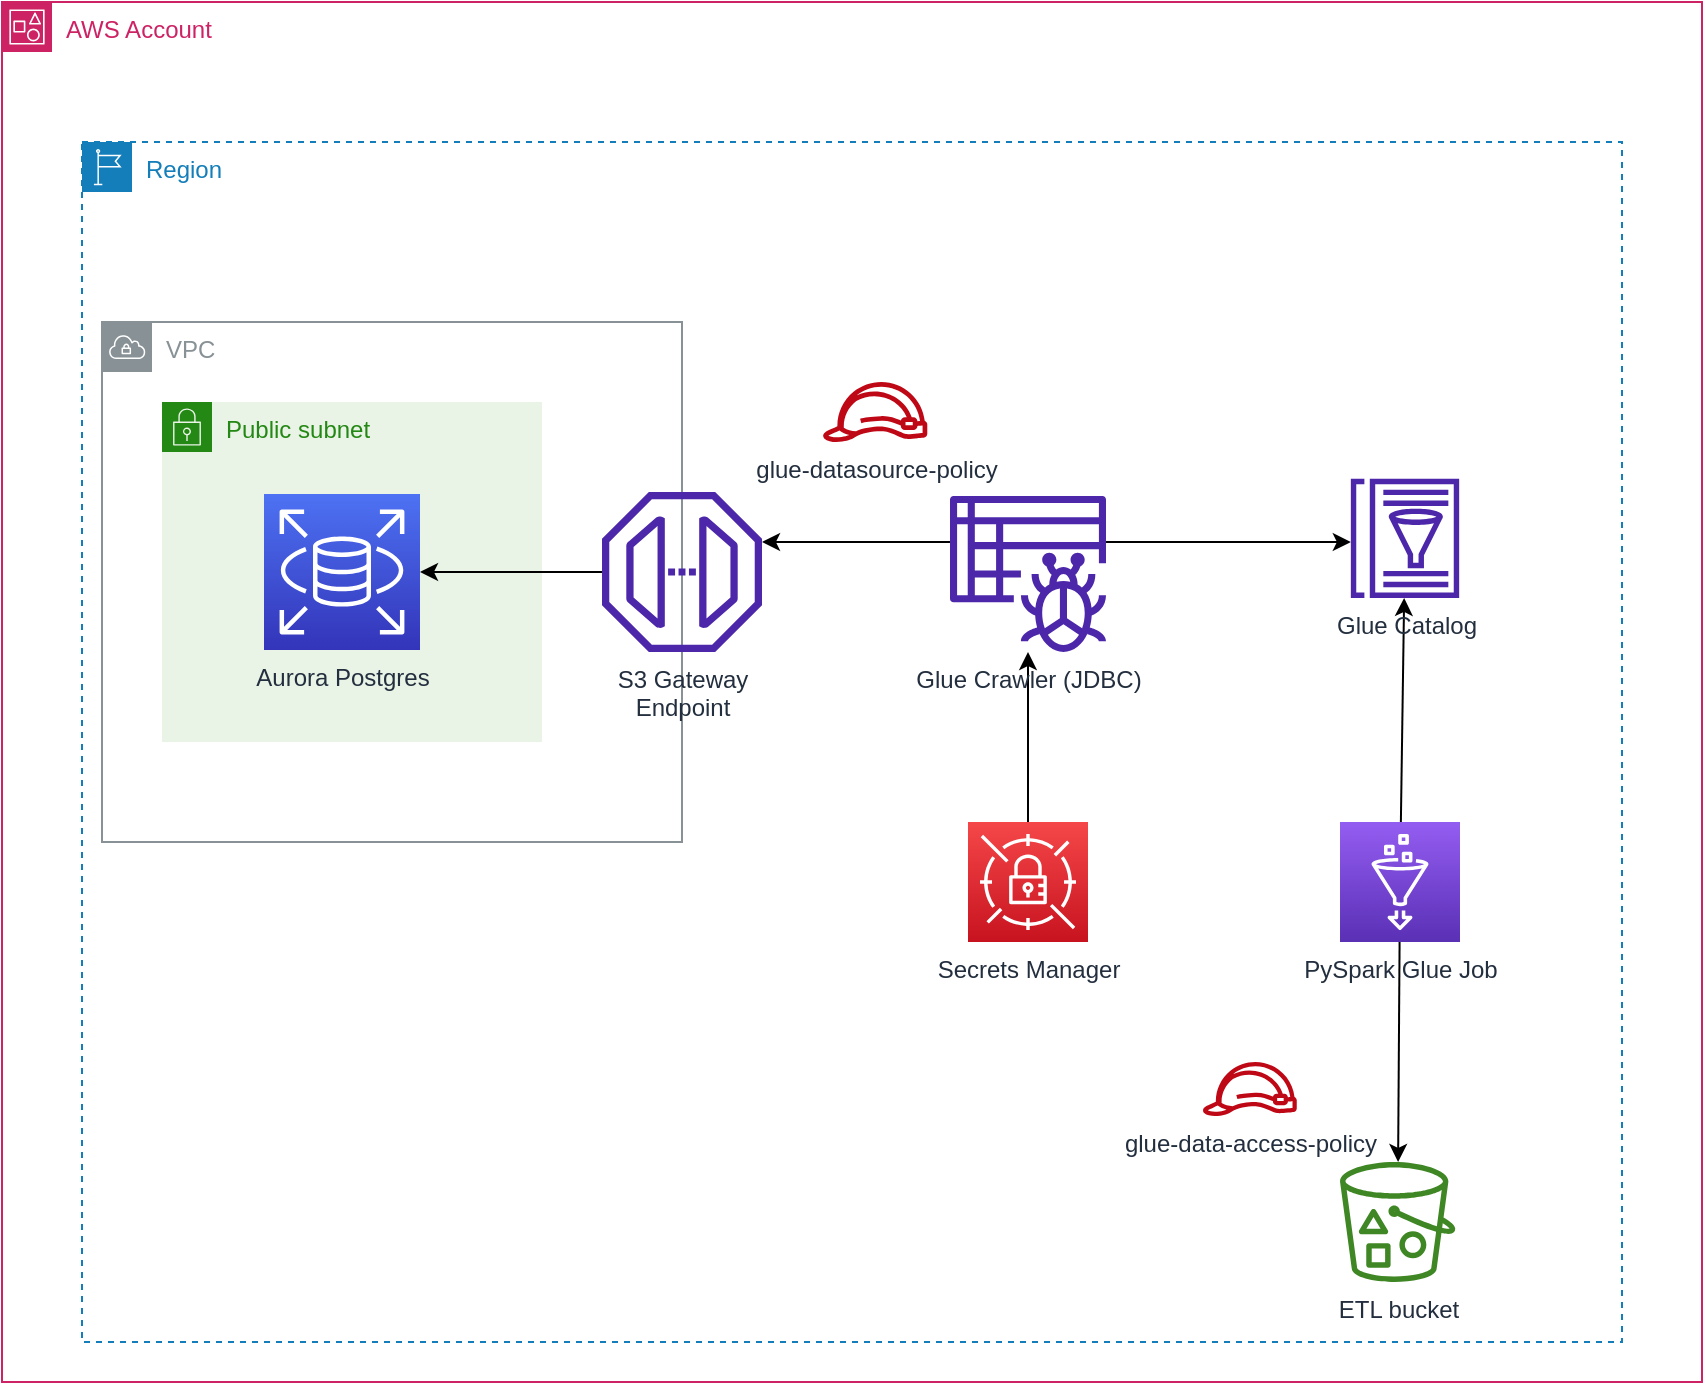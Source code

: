 <mxfile version="21.1.4" type="device">
  <diagram id="y0yoUt8PDUnWxU_aTR9k" name="Page-1">
    <mxGraphModel dx="1194" dy="591" grid="1" gridSize="10" guides="1" tooltips="1" connect="1" arrows="1" fold="1" page="1" pageScale="1" pageWidth="850" pageHeight="1100" math="0" shadow="0">
      <root>
        <mxCell id="0" />
        <mxCell id="1" parent="0" />
        <mxCell id="tfIvSZz7BxdLT6BHfepm-10" value="AWS Account" style="points=[[0,0],[0.25,0],[0.5,0],[0.75,0],[1,0],[1,0.25],[1,0.5],[1,0.75],[1,1],[0.75,1],[0.5,1],[0.25,1],[0,1],[0,0.75],[0,0.5],[0,0.25]];outlineConnect=0;gradientColor=none;html=1;whiteSpace=wrap;fontSize=12;fontStyle=0;container=1;pointerEvents=0;collapsible=0;recursiveResize=0;shape=mxgraph.aws4.group;grIcon=mxgraph.aws4.group_account;strokeColor=#CD2264;fillColor=none;verticalAlign=top;align=left;spacingLeft=30;fontColor=#CD2264;dashed=0;" parent="1" vertex="1">
          <mxGeometry x="230" y="110" width="850" height="690" as="geometry" />
        </mxCell>
        <mxCell id="tfIvSZz7BxdLT6BHfepm-2" value="Region" style="points=[[0,0],[0.25,0],[0.5,0],[0.75,0],[1,0],[1,0.25],[1,0.5],[1,0.75],[1,1],[0.75,1],[0.5,1],[0.25,1],[0,1],[0,0.75],[0,0.5],[0,0.25]];outlineConnect=0;gradientColor=none;html=1;whiteSpace=wrap;fontSize=12;fontStyle=0;container=1;pointerEvents=0;collapsible=0;recursiveResize=0;shape=mxgraph.aws4.group;grIcon=mxgraph.aws4.group_region;strokeColor=#147EBA;fillColor=none;verticalAlign=top;align=left;spacingLeft=30;fontColor=#147EBA;dashed=1;" parent="1" vertex="1">
          <mxGeometry x="270" y="180" width="770" height="600" as="geometry" />
        </mxCell>
        <mxCell id="tfIvSZz7BxdLT6BHfepm-1" value="VPC" style="sketch=0;outlineConnect=0;gradientColor=none;html=1;whiteSpace=wrap;fontSize=12;fontStyle=0;shape=mxgraph.aws4.group;grIcon=mxgraph.aws4.group_vpc;strokeColor=#879196;fillColor=none;verticalAlign=top;align=left;spacingLeft=30;fontColor=#879196;dashed=0;" parent="tfIvSZz7BxdLT6BHfepm-2" vertex="1">
          <mxGeometry x="10" y="90" width="290" height="260" as="geometry" />
        </mxCell>
        <mxCell id="tfIvSZz7BxdLT6BHfepm-13" value="Public subnet" style="points=[[0,0],[0.25,0],[0.5,0],[0.75,0],[1,0],[1,0.25],[1,0.5],[1,0.75],[1,1],[0.75,1],[0.5,1],[0.25,1],[0,1],[0,0.75],[0,0.5],[0,0.25]];outlineConnect=0;gradientColor=none;html=1;whiteSpace=wrap;fontSize=12;fontStyle=0;container=1;pointerEvents=0;collapsible=0;recursiveResize=0;shape=mxgraph.aws4.group;grIcon=mxgraph.aws4.group_security_group;grStroke=0;strokeColor=#248814;fillColor=#E9F3E6;verticalAlign=top;align=left;spacingLeft=30;fontColor=#248814;dashed=0;" parent="tfIvSZz7BxdLT6BHfepm-2" vertex="1">
          <mxGeometry x="40" y="130" width="190" height="170" as="geometry" />
        </mxCell>
        <mxCell id="tfIvSZz7BxdLT6BHfepm-15" value="Aurora Postgres" style="sketch=0;points=[[0,0,0],[0.25,0,0],[0.5,0,0],[0.75,0,0],[1,0,0],[0,1,0],[0.25,1,0],[0.5,1,0],[0.75,1,0],[1,1,0],[0,0.25,0],[0,0.5,0],[0,0.75,0],[1,0.25,0],[1,0.5,0],[1,0.75,0]];outlineConnect=0;fontColor=#232F3E;gradientColor=#4D72F3;gradientDirection=north;fillColor=#3334B9;strokeColor=#ffffff;dashed=0;verticalLabelPosition=bottom;verticalAlign=top;align=center;html=1;fontSize=12;fontStyle=0;aspect=fixed;shape=mxgraph.aws4.resourceIcon;resIcon=mxgraph.aws4.rds;" parent="tfIvSZz7BxdLT6BHfepm-13" vertex="1">
          <mxGeometry x="51" y="46" width="78" height="78" as="geometry" />
        </mxCell>
        <mxCell id="tfIvSZz7BxdLT6BHfepm-17" style="edgeStyle=orthogonalEdgeStyle;rounded=0;orthogonalLoop=1;jettySize=auto;html=1;" parent="tfIvSZz7BxdLT6BHfepm-2" source="tfIvSZz7BxdLT6BHfepm-8" target="tfIvSZz7BxdLT6BHfepm-15" edge="1">
          <mxGeometry relative="1" as="geometry" />
        </mxCell>
        <mxCell id="tfIvSZz7BxdLT6BHfepm-8" value="S3 Gateway&lt;br&gt;Endpoint" style="sketch=0;outlineConnect=0;fontColor=#232F3E;gradientColor=none;fillColor=#4D27AA;strokeColor=none;dashed=0;verticalLabelPosition=bottom;verticalAlign=top;align=center;html=1;fontSize=12;fontStyle=0;aspect=fixed;pointerEvents=1;shape=mxgraph.aws4.endpoint;" parent="tfIvSZz7BxdLT6BHfepm-2" vertex="1">
          <mxGeometry x="260" y="175" width="80" height="80" as="geometry" />
        </mxCell>
        <mxCell id="tfIvSZz7BxdLT6BHfepm-16" style="edgeStyle=orthogonalEdgeStyle;rounded=0;orthogonalLoop=1;jettySize=auto;html=1;" parent="tfIvSZz7BxdLT6BHfepm-2" source="tfIvSZz7BxdLT6BHfepm-7" target="tfIvSZz7BxdLT6BHfepm-8" edge="1">
          <mxGeometry relative="1" as="geometry">
            <mxPoint x="370" y="400" as="targetPoint" />
            <Array as="points">
              <mxPoint x="410" y="200" />
              <mxPoint x="410" y="200" />
            </Array>
          </mxGeometry>
        </mxCell>
        <mxCell id="tfIvSZz7BxdLT6BHfepm-33" style="edgeStyle=none;rounded=0;orthogonalLoop=1;jettySize=auto;html=1;exitX=0.5;exitY=0;exitDx=0;exitDy=0;exitPerimeter=0;" parent="tfIvSZz7BxdLT6BHfepm-2" source="tfIvSZz7BxdLT6BHfepm-32" target="tfIvSZz7BxdLT6BHfepm-7" edge="1">
          <mxGeometry relative="1" as="geometry" />
        </mxCell>
        <mxCell id="tfIvSZz7BxdLT6BHfepm-7" value="Glue Crawler (JDBC)" style="sketch=0;outlineConnect=0;fontColor=#232F3E;gradientColor=none;fillColor=#4D27AA;strokeColor=none;dashed=0;verticalLabelPosition=bottom;verticalAlign=top;align=center;html=1;fontSize=12;fontStyle=0;aspect=fixed;pointerEvents=1;shape=mxgraph.aws4.glue_crawlers;" parent="tfIvSZz7BxdLT6BHfepm-2" vertex="1">
          <mxGeometry x="434" y="177" width="78" height="78" as="geometry" />
        </mxCell>
        <mxCell id="tfIvSZz7BxdLT6BHfepm-9" value="glue-datasource-policy" style="sketch=0;outlineConnect=0;fontColor=#232F3E;gradientColor=none;fillColor=#BF0816;strokeColor=none;dashed=0;verticalLabelPosition=bottom;verticalAlign=top;align=center;html=1;fontSize=12;fontStyle=0;aspect=fixed;pointerEvents=1;shape=mxgraph.aws4.role;" parent="tfIvSZz7BxdLT6BHfepm-2" vertex="1">
          <mxGeometry x="370" y="120" width="53.18" height="30" as="geometry" />
        </mxCell>
        <mxCell id="tfIvSZz7BxdLT6BHfepm-29" value="" style="edgeStyle=none;rounded=0;orthogonalLoop=1;jettySize=auto;html=1;" parent="tfIvSZz7BxdLT6BHfepm-2" source="tfIvSZz7BxdLT6BHfepm-24" target="tfIvSZz7BxdLT6BHfepm-6" edge="1">
          <mxGeometry relative="1" as="geometry">
            <Array as="points" />
          </mxGeometry>
        </mxCell>
        <mxCell id="tfIvSZz7BxdLT6BHfepm-6" value="Glue Catalog" style="sketch=0;outlineConnect=0;fontColor=#232F3E;gradientColor=none;fillColor=#4D27AA;strokeColor=none;dashed=0;verticalLabelPosition=bottom;verticalAlign=top;align=center;html=1;fontSize=12;fontStyle=0;aspect=fixed;pointerEvents=1;shape=mxgraph.aws4.glue_data_catalog;" parent="tfIvSZz7BxdLT6BHfepm-2" vertex="1">
          <mxGeometry x="634" y="168.42" width="55" height="59.58" as="geometry" />
        </mxCell>
        <mxCell id="tfIvSZz7BxdLT6BHfepm-18" style="edgeStyle=orthogonalEdgeStyle;rounded=0;orthogonalLoop=1;jettySize=auto;html=1;" parent="tfIvSZz7BxdLT6BHfepm-2" source="tfIvSZz7BxdLT6BHfepm-7" target="tfIvSZz7BxdLT6BHfepm-6" edge="1">
          <mxGeometry relative="1" as="geometry">
            <Array as="points">
              <mxPoint x="580" y="200" />
              <mxPoint x="580" y="200" />
            </Array>
          </mxGeometry>
        </mxCell>
        <mxCell id="tfIvSZz7BxdLT6BHfepm-22" value="ETL bucket" style="sketch=0;outlineConnect=0;fontColor=#232F3E;gradientColor=none;fillColor=#3F8624;strokeColor=none;dashed=0;verticalLabelPosition=bottom;verticalAlign=top;align=center;html=1;fontSize=12;fontStyle=0;aspect=fixed;pointerEvents=1;shape=mxgraph.aws4.bucket_with_objects;" parent="tfIvSZz7BxdLT6BHfepm-2" vertex="1">
          <mxGeometry x="629" y="510" width="57.69" height="60" as="geometry" />
        </mxCell>
        <mxCell id="tfIvSZz7BxdLT6BHfepm-30" style="edgeStyle=none;rounded=0;orthogonalLoop=1;jettySize=auto;html=1;" parent="tfIvSZz7BxdLT6BHfepm-2" source="tfIvSZz7BxdLT6BHfepm-24" target="tfIvSZz7BxdLT6BHfepm-22" edge="1">
          <mxGeometry relative="1" as="geometry" />
        </mxCell>
        <mxCell id="tfIvSZz7BxdLT6BHfepm-24" value="PySpark Glue Job" style="sketch=0;points=[[0,0,0],[0.25,0,0],[0.5,0,0],[0.75,0,0],[1,0,0],[0,1,0],[0.25,1,0],[0.5,1,0],[0.75,1,0],[1,1,0],[0,0.25,0],[0,0.5,0],[0,0.75,0],[1,0.25,0],[1,0.5,0],[1,0.75,0]];outlineConnect=0;fontColor=#232F3E;gradientColor=#945DF2;gradientDirection=north;fillColor=#5A30B5;strokeColor=#ffffff;dashed=0;verticalLabelPosition=bottom;verticalAlign=top;align=center;html=1;fontSize=12;fontStyle=0;aspect=fixed;shape=mxgraph.aws4.resourceIcon;resIcon=mxgraph.aws4.glue;" parent="tfIvSZz7BxdLT6BHfepm-2" vertex="1">
          <mxGeometry x="629" y="340" width="60" height="60" as="geometry" />
        </mxCell>
        <mxCell id="tfIvSZz7BxdLT6BHfepm-32" value="Secrets Manager" style="sketch=0;points=[[0,0,0],[0.25,0,0],[0.5,0,0],[0.75,0,0],[1,0,0],[0,1,0],[0.25,1,0],[0.5,1,0],[0.75,1,0],[1,1,0],[0,0.25,0],[0,0.5,0],[0,0.75,0],[1,0.25,0],[1,0.5,0],[1,0.75,0]];outlineConnect=0;fontColor=#232F3E;gradientColor=#F54749;gradientDirection=north;fillColor=#C7131F;strokeColor=#ffffff;dashed=0;verticalLabelPosition=bottom;verticalAlign=top;align=center;html=1;fontSize=12;fontStyle=0;aspect=fixed;shape=mxgraph.aws4.resourceIcon;resIcon=mxgraph.aws4.secrets_manager;" parent="tfIvSZz7BxdLT6BHfepm-2" vertex="1">
          <mxGeometry x="443" y="340" width="60" height="60" as="geometry" />
        </mxCell>
        <mxCell id="_2y4NVglLgokF5ldObjw-1" value="glue-data-access-policy" style="sketch=0;outlineConnect=0;fontColor=#232F3E;gradientColor=none;fillColor=#BF0816;strokeColor=none;dashed=0;verticalLabelPosition=bottom;verticalAlign=top;align=center;html=1;fontSize=12;fontStyle=0;aspect=fixed;pointerEvents=1;shape=mxgraph.aws4.role;" vertex="1" parent="tfIvSZz7BxdLT6BHfepm-2">
          <mxGeometry x="560" y="460" width="47.86" height="27" as="geometry" />
        </mxCell>
      </root>
    </mxGraphModel>
  </diagram>
</mxfile>

